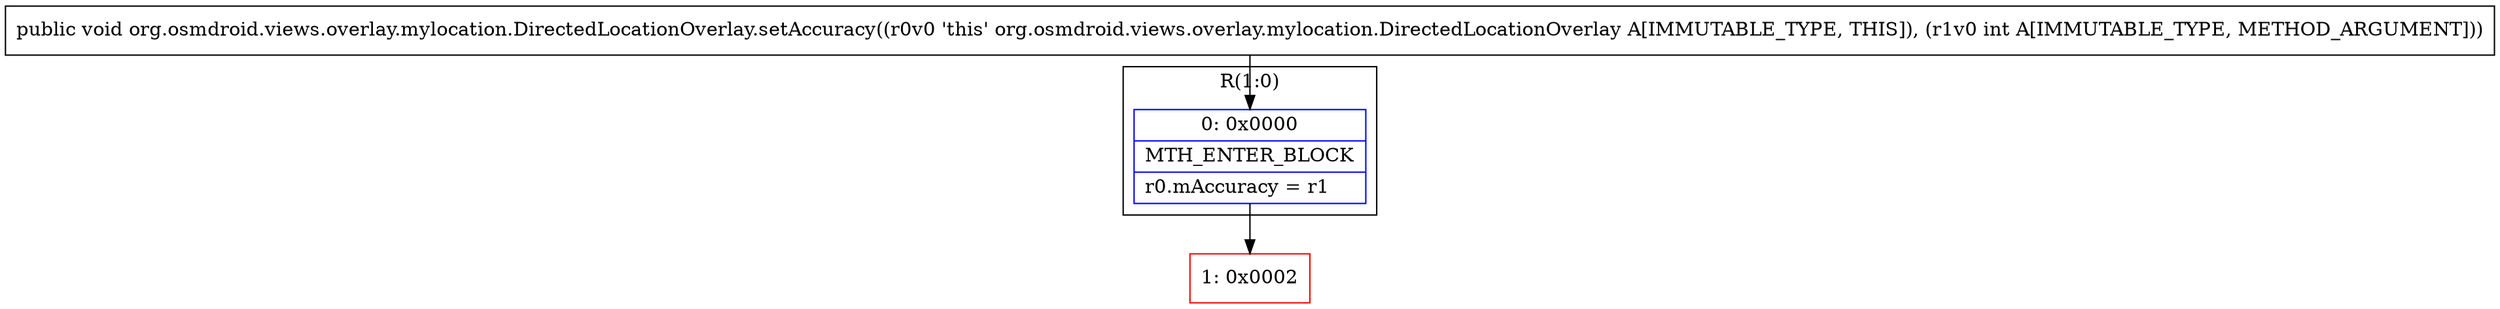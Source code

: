 digraph "CFG fororg.osmdroid.views.overlay.mylocation.DirectedLocationOverlay.setAccuracy(I)V" {
subgraph cluster_Region_1975085665 {
label = "R(1:0)";
node [shape=record,color=blue];
Node_0 [shape=record,label="{0\:\ 0x0000|MTH_ENTER_BLOCK\l|r0.mAccuracy = r1\l}"];
}
Node_1 [shape=record,color=red,label="{1\:\ 0x0002}"];
MethodNode[shape=record,label="{public void org.osmdroid.views.overlay.mylocation.DirectedLocationOverlay.setAccuracy((r0v0 'this' org.osmdroid.views.overlay.mylocation.DirectedLocationOverlay A[IMMUTABLE_TYPE, THIS]), (r1v0 int A[IMMUTABLE_TYPE, METHOD_ARGUMENT])) }"];
MethodNode -> Node_0;
Node_0 -> Node_1;
}

